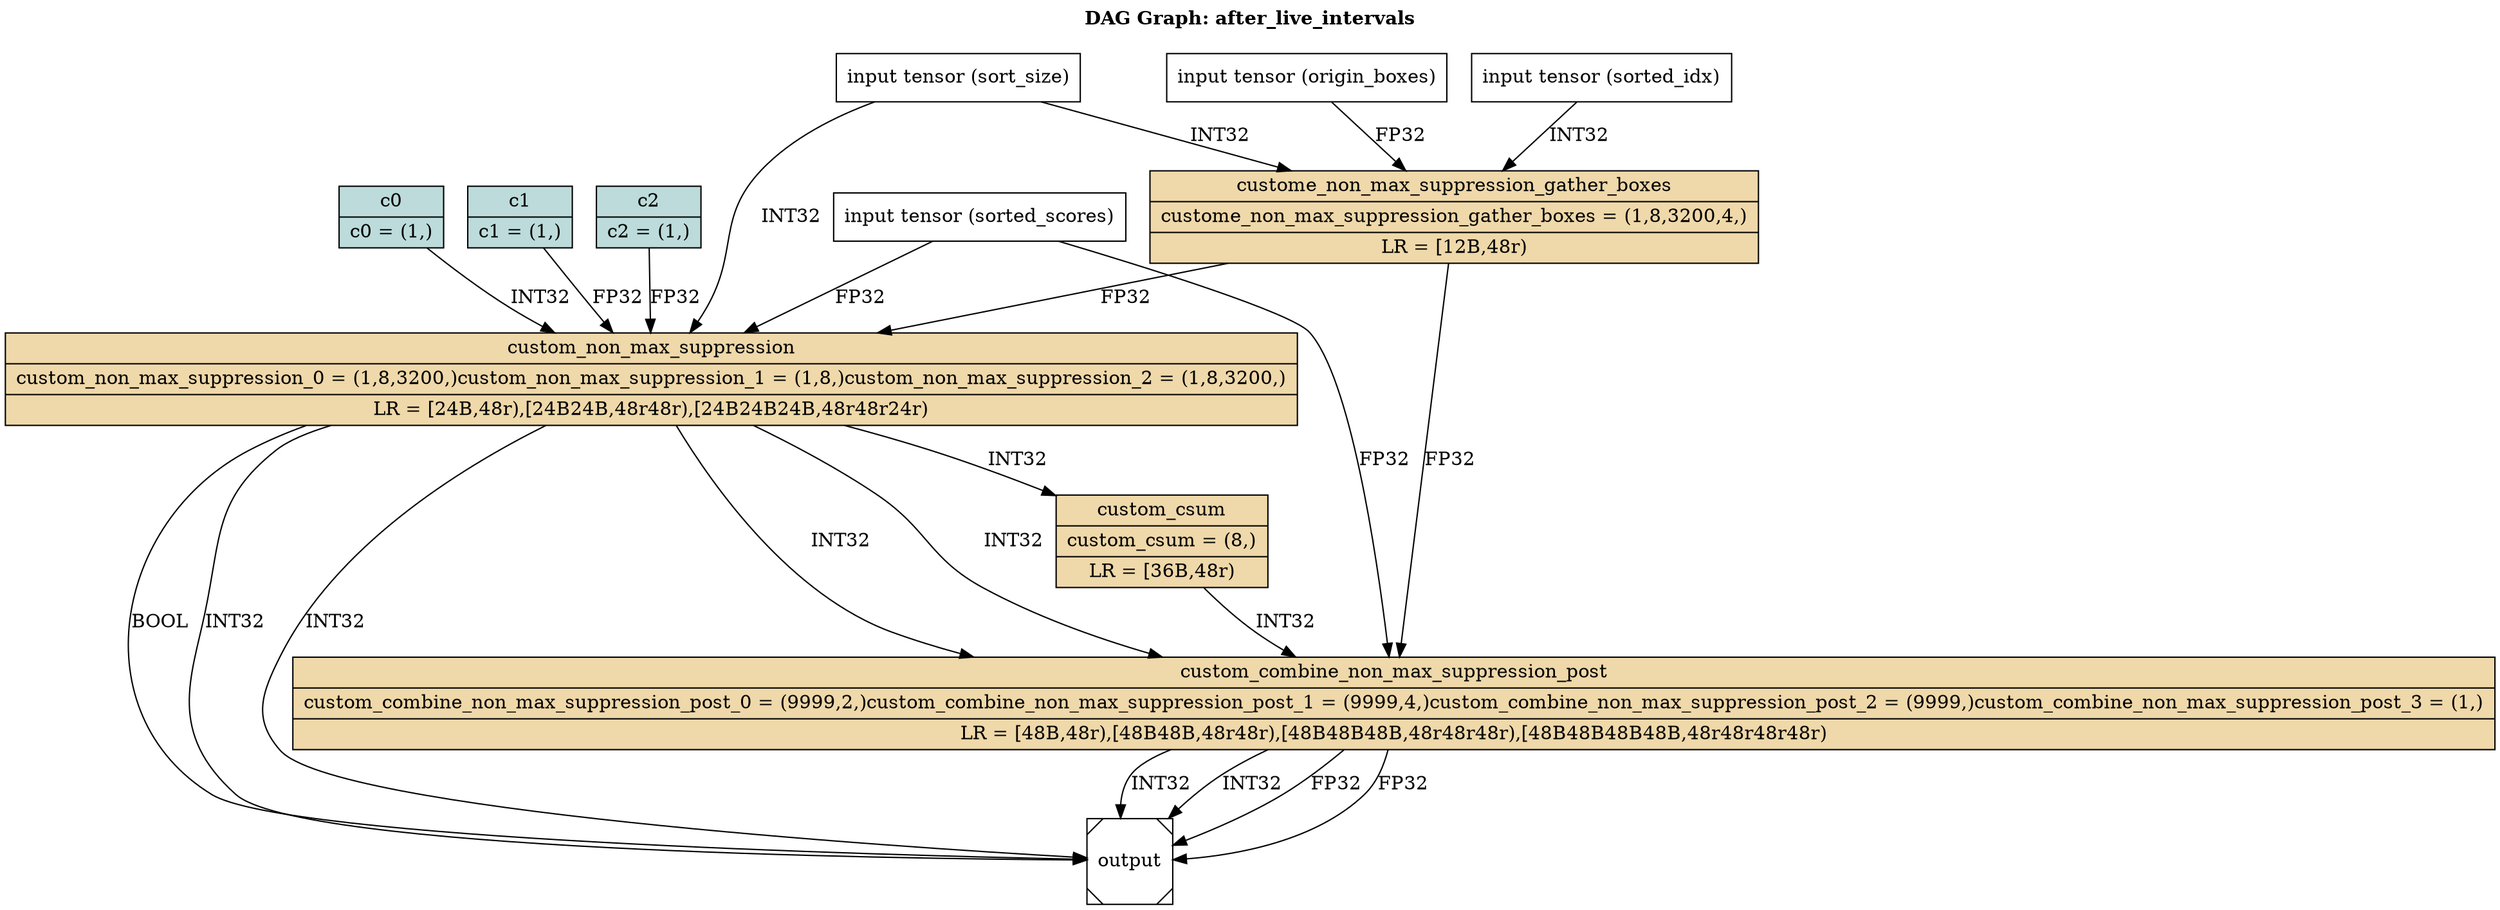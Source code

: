 digraph G {
labelloc="t";
label=<<b>DAG Graph: after_live_intervals</b><br/><br/>>;
tensor_0x31e0c70 [label="{c0|{c0 = (1,)}}", style="solid,filled", fontcolor="#000000", color="#000000", shape="record", fillcolor="#bddbdb" ];
tensor_0x21b0eb0 [label="{c1|{c1 = (1,)}}", style="solid,filled", fontcolor="#000000", color="#000000", shape="record", fillcolor="#bddbdb" ];
tensor_0x31d5660 [label="{c2|{c2 = (1,)}}", style="solid,filled", fontcolor="#000000", color="#000000", shape="record", fillcolor="#bddbdb" ];
tensor_0x31d9f90 [label="input tensor (origin_boxes)", shape="box", fillcolor="#ffffff" ];
tensor_0x31d8240 [label="input tensor (sorted_idx)", shape="box", fillcolor="#ffffff" ];
tensor_0x30db5c0 [label="input tensor (sort_size)", shape="box", fillcolor="#ffffff" ];
tensor_0x31d8ba0 [label="input tensor (sorted_scores)", shape="box", fillcolor="#ffffff" ];
node_0x31d9b30 [label="{custome_non_max_suppression_gather_boxes|{custome_non_max_suppression_gather_boxes = (1,8,3200,4,)}|{LR = [12B,48r)}}", style="solid,filled", fontcolor="#000000", color="#000000", shape="record", fillcolor="#efd8a9" ];
node_0x21e7dc0 [label="{custom_non_max_suppression|{custom_non_max_suppression_0 = (1,8,3200,)custom_non_max_suppression_1 = (1,8,)custom_non_max_suppression_2 = (1,8,3200,)}|{LR = [24B,48r),[24B24B,48r48r),[24B24B24B,48r48r24r)}}", style="solid,filled", fontcolor="#000000", color="#000000", shape="record", fillcolor="#efd8a9" ];
node_0x31de260 [label="{custom_csum|{custom_csum = (8,)}|{LR = [36B,48r)}}", style="solid,filled", fontcolor="#000000", color="#000000", shape="record", fillcolor="#efd8a9" ];
node_0x2eeadf0 [label="{custom_combine_non_max_suppression_post|{custom_combine_non_max_suppression_post_0 = (9999,2,)custom_combine_non_max_suppression_post_1 = (9999,4,)custom_combine_non_max_suppression_post_2 = (9999,)custom_combine_non_max_suppression_post_3 = (1,)}|{LR = [48B,48r),[48B48B,48r48r),[48B48B48B,48r48r48r),[48B48B48B48B,48r48r48r48r)}}", style="solid,filled", fontcolor="#000000", color="#000000", shape="record", fillcolor="#efd8a9" ];
node_output [label="output", shape="Msquare" ];
tensor_0x31d9f90 -> node_0x31d9b30 [label="FP32", color="#000000"]
tensor_0x31d8240 -> node_0x31d9b30 [label="INT32", color="#000000"]
tensor_0x30db5c0 -> node_0x31d9b30 [label="INT32", color="#000000"]
node_0x31d9b30 -> node_0x21e7dc0 [label="FP32", color="#000000"]
tensor_0x31d8ba0 -> node_0x21e7dc0 [label="FP32", color="#000000"]
tensor_0x31e0c70 -> node_0x21e7dc0 [label="INT32", color="#000000"]
tensor_0x21b0eb0 -> node_0x21e7dc0 [label="FP32", color="#000000"]
tensor_0x31d5660 -> node_0x21e7dc0 [label="FP32", color="#000000"]
tensor_0x30db5c0 -> node_0x21e7dc0 [label="INT32", color="#000000"]
node_0x21e7dc0 -> node_output [label="INT32", color="#000000"]
node_0x21e7dc0 -> node_output [label="INT32", color="#000000"]
node_0x21e7dc0 -> node_output [label="BOOL", color="#000000"]
node_0x21e7dc0 -> node_0x31de260 [label="INT32", color="#000000"]
node_0x31d9b30 -> node_0x2eeadf0 [label="FP32", color="#000000"]
tensor_0x31d8ba0 -> node_0x2eeadf0 [label="FP32", color="#000000"]
node_0x21e7dc0 -> node_0x2eeadf0 [label="INT32", color="#000000"]
node_0x21e7dc0 -> node_0x2eeadf0 [label="INT32", color="#000000"]
node_0x31de260 -> node_0x2eeadf0 [label="INT32", color="#000000"]
node_0x2eeadf0 -> node_output [label="INT32", color="#000000"]
node_0x2eeadf0 -> node_output [label="FP32", color="#000000"]
node_0x2eeadf0 -> node_output [label="FP32", color="#000000"]
node_0x2eeadf0 -> node_output [label="INT32", color="#000000"]
}
